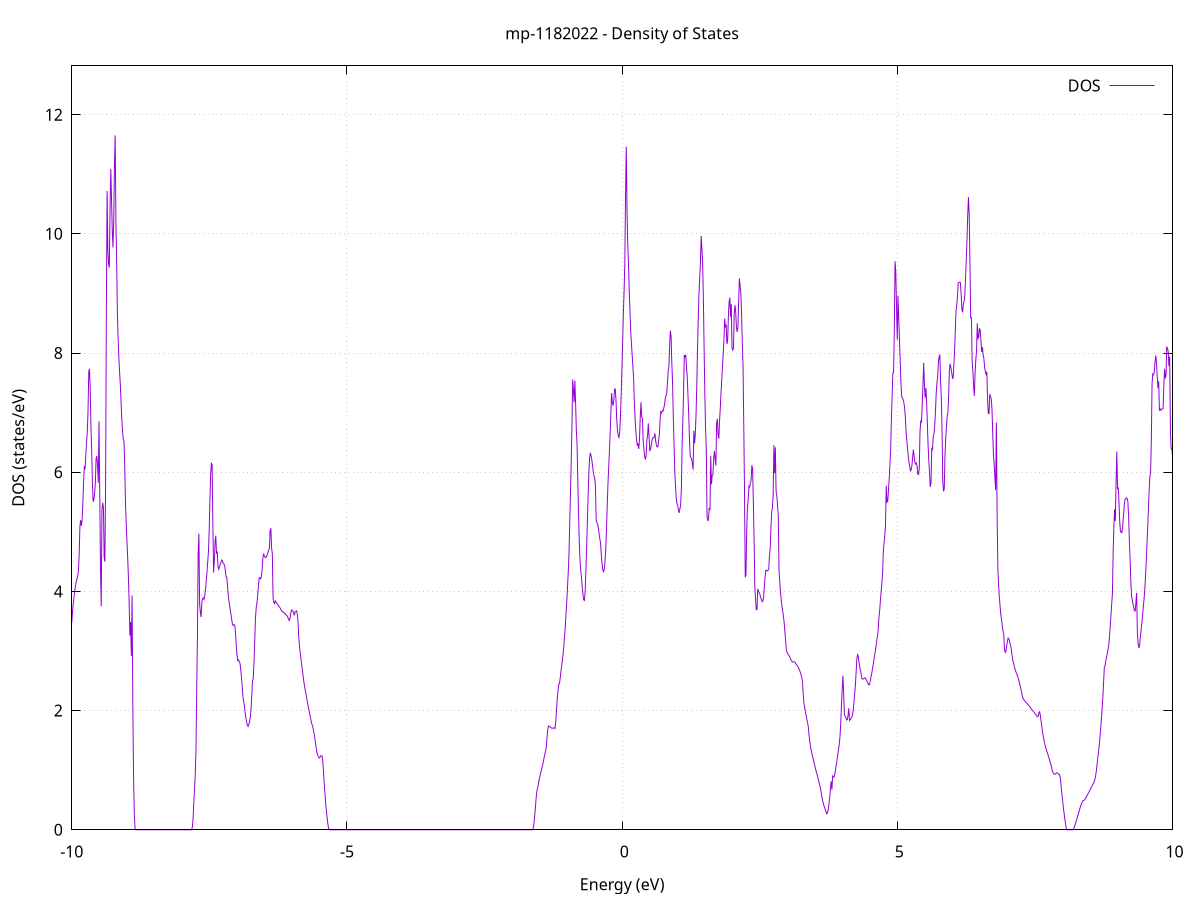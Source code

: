 set title 'mp-1182022 - Density of States'
set xlabel 'Energy (eV)'
set ylabel 'DOS (states/eV)'
set grid
set xrange [-10:10]
set yrange [0:12.818]
set xzeroaxis lt -1
set terminal png size 800,600
set output 'mp-1182022_dos_gnuplot.png'
plot '-' using 1:2 with lines title 'DOS'
-11.693400 0.000000
-11.680100 0.000000
-11.666700 0.000000
-11.653400 0.000000
-11.640000 0.000000
-11.626700 0.000000
-11.613300 0.000000
-11.600000 0.000000
-11.586700 0.000000
-11.573300 0.000000
-11.560000 0.000000
-11.546600 0.000000
-11.533300 0.000000
-11.519900 0.000000
-11.506600 0.000000
-11.493300 0.000000
-11.479900 0.000000
-11.466600 0.000000
-11.453200 0.000000
-11.439900 0.000000
-11.426500 0.000000
-11.413200 0.000000
-11.399900 0.000000
-11.386500 0.000000
-11.373200 0.000000
-11.359800 0.000000
-11.346500 0.000000
-11.333100 0.000000
-11.319800 0.000000
-11.306500 0.000000
-11.293100 0.000000
-11.279800 0.000000
-11.266400 0.000000
-11.253100 0.000000
-11.239700 0.000000
-11.226400 0.000000
-11.213100 0.000000
-11.199700 0.000000
-11.186400 0.000000
-11.173000 0.000000
-11.159700 0.000000
-11.146300 0.000000
-11.133000 0.000000
-11.119700 0.000000
-11.106300 0.000000
-11.093000 0.000000
-11.079600 0.000000
-11.066300 0.000000
-11.052900 0.000000
-11.039600 0.000000
-11.026300 0.000000
-11.012900 0.000000
-10.999600 0.000000
-10.986200 0.000000
-10.972900 0.000000
-10.959500 0.000000
-10.946200 0.000000
-10.932900 0.000000
-10.919500 0.000000
-10.906200 0.000000
-10.892800 0.000000
-10.879500 0.000000
-10.866100 0.000000
-10.852800 0.000000
-10.839400 0.000000
-10.826100 0.000000
-10.812800 0.000000
-10.799400 0.000000
-10.786100 0.000000
-10.772700 0.000000
-10.759400 0.000000
-10.746000 0.000000
-10.732700 0.000000
-10.719400 0.000000
-10.706000 0.000000
-10.692700 0.000000
-10.679300 0.000000
-10.666000 0.000000
-10.652600 0.000000
-10.639300 0.000000
-10.626000 0.000000
-10.612600 0.000000
-10.599300 0.000000
-10.585900 0.000000
-10.572600 0.000000
-10.559200 0.000000
-10.545900 0.000000
-10.532600 0.000000
-10.519200 0.000000
-10.505900 0.000000
-10.492500 0.000000
-10.479200 0.000400
-10.465800 0.064000
-10.452500 0.235000
-10.439200 0.477700
-10.425800 0.756900
-10.412500 0.950100
-10.399100 0.971100
-10.385800 1.003500
-10.372400 1.115300
-10.359100 1.225600
-10.345800 1.324900
-10.332400 1.413300
-10.319100 1.490800
-10.305700 1.574500
-10.292400 1.668700
-10.279000 1.751700
-10.265700 1.827800
-10.252400 1.903800
-10.239000 2.042900
-10.225700 2.212900
-10.212300 2.357400
-10.199000 2.478100
-10.185600 2.374000
-10.172300 2.334200
-10.159000 2.366900
-10.145600 2.399200
-10.132300 2.431300
-10.118900 2.462300
-10.105600 2.489300
-10.092200 2.512600
-10.078900 2.644000
-10.065600 2.831200
-10.052200 3.041000
-10.038900 3.230300
-10.025500 3.162600
-10.012200 3.315600
-9.998800 3.497800
-9.985500 3.675700
-9.972200 3.803100
-9.958800 3.915200
-9.945500 4.016900
-9.932100 4.098300
-9.918800 4.161400
-9.905400 4.213900
-9.892100 4.266300
-9.878800 4.341600
-9.865400 4.635200
-9.852100 5.098800
-9.838700 5.195400
-9.825400 5.102200
-9.812000 5.203100
-9.798700 5.494400
-9.785400 5.842900
-9.772000 6.101100
-9.758700 6.052700
-9.745300 6.285900
-9.732000 6.507800
-9.718600 6.667300
-9.705300 7.022800
-9.692000 7.677900
-9.678600 7.734800
-9.665300 7.394000
-9.651900 6.756300
-9.638600 6.365200
-9.625200 5.815100
-9.611900 5.504400
-9.598500 5.536000
-9.585200 5.643600
-9.571900 5.822200
-9.558500 6.233200
-9.545200 6.271900
-9.531800 6.110900
-9.518500 5.821700
-9.505100 6.852600
-9.491800 5.650500
-9.478500 4.393500
-9.465100 3.749800
-9.451800 5.366500
-9.438400 5.489100
-9.425100 5.401400
-9.411700 4.573600
-9.398400 4.498700
-9.385100 5.907100
-9.371700 8.730800
-9.358400 10.718100
-9.345000 9.731800
-9.331700 9.491200
-9.318300 9.434100
-9.305000 10.384100
-9.291700 11.086600
-9.278300 10.584300
-9.265000 10.073900
-9.251600 9.770600
-9.238300 10.214800
-9.224900 11.154900
-9.211600 11.652400
-9.198300 10.177300
-9.184900 9.559900
-9.171600 8.649100
-9.158200 8.253300
-9.144900 7.912800
-9.131500 7.683500
-9.118200 7.471300
-9.104900 7.184600
-9.091500 6.892400
-9.078200 6.692600
-9.064800 6.550100
-9.051500 6.528200
-9.038100 6.099300
-9.024800 5.505100
-9.011500 5.143500
-8.998100 4.859700
-8.984800 4.576100
-8.971400 4.245400
-8.958100 3.831200
-8.944700 3.261100
-8.931400 3.487700
-8.918100 2.915400
-8.904700 3.930000
-8.891400 2.152000
-8.878000 0.918600
-8.864700 0.274800
-8.851300 0.029800
-8.838000 0.000000
-8.824700 0.000000
-8.811300 0.000000
-8.798000 0.000000
-8.784600 0.000000
-8.771300 0.000000
-8.757900 0.000000
-8.744600 0.000000
-8.731300 0.000000
-8.717900 0.000000
-8.704600 0.000000
-8.691200 0.000000
-8.677900 0.000000
-8.664500 0.000000
-8.651200 0.000000
-8.637900 0.000000
-8.624500 0.000000
-8.611200 0.000000
-8.597800 0.000000
-8.584500 0.000000
-8.571100 0.000000
-8.557800 0.000000
-8.544500 0.000000
-8.531100 0.000000
-8.517800 0.000000
-8.504400 0.000000
-8.491100 0.000000
-8.477700 0.000000
-8.464400 0.000000
-8.451000 0.000000
-8.437700 0.000000
-8.424400 0.000000
-8.411000 0.000000
-8.397700 0.000000
-8.384300 0.000000
-8.371000 0.000000
-8.357600 0.000000
-8.344300 0.000000
-8.331000 0.000000
-8.317600 0.000000
-8.304300 0.000000
-8.290900 0.000000
-8.277600 0.000000
-8.264200 0.000000
-8.250900 0.000000
-8.237600 0.000000
-8.224200 0.000000
-8.210900 0.000000
-8.197500 0.000000
-8.184200 0.000000
-8.170800 0.000000
-8.157500 0.000000
-8.144200 0.000000
-8.130800 0.000000
-8.117500 0.000000
-8.104100 0.000000
-8.090800 0.000000
-8.077400 0.000000
-8.064100 0.000000
-8.050800 0.000000
-8.037400 0.000000
-8.024100 0.000000
-8.010700 0.000000
-7.997400 0.000000
-7.984000 0.000000
-7.970700 0.000000
-7.957400 0.000000
-7.944000 0.000000
-7.930700 0.000000
-7.917300 0.000000
-7.904000 0.000000
-7.890600 0.000000
-7.877300 0.000000
-7.864000 0.000000
-7.850600 0.000000
-7.837300 0.000000
-7.823900 0.000000
-7.810600 0.039100
-7.797200 0.176600
-7.783900 0.421000
-7.770600 0.674000
-7.757200 0.904600
-7.743900 1.336400
-7.730500 2.336900
-7.717200 3.235500
-7.703800 4.632100
-7.690500 4.969400
-7.677200 3.787900
-7.663800 3.644700
-7.650500 3.569100
-7.637100 3.822000
-7.623800 3.877400
-7.610400 3.891500
-7.597100 3.865800
-7.583800 3.931600
-7.570400 4.036300
-7.557100 4.174200
-7.543700 4.324700
-7.530400 4.494600
-7.517000 4.667700
-7.503700 5.009900
-7.490400 5.515700
-7.477000 5.957700
-7.463700 6.147500
-7.450300 6.130600
-7.437000 5.131300
-7.423600 4.315100
-7.410300 4.509000
-7.397000 4.832300
-7.383600 4.934200
-7.370300 4.630600
-7.356900 4.670500
-7.343600 4.412400
-7.330200 4.370400
-7.316900 4.407200
-7.303600 4.455600
-7.290200 4.483900
-7.276900 4.526900
-7.263500 4.514100
-7.250200 4.468100
-7.236800 4.463400
-7.223500 4.434500
-7.210100 4.354200
-7.196800 4.244300
-7.183500 4.239700
-7.170100 4.087000
-7.156800 3.936300
-7.143400 3.830700
-7.130100 3.738400
-7.116700 3.659800
-7.103400 3.591500
-7.090100 3.496700
-7.076700 3.438400
-7.063400 3.428300
-7.050000 3.442900
-7.036700 3.423500
-7.023300 3.275100
-7.010000 3.076000
-6.996700 2.923800
-6.983300 2.838100
-6.970000 2.852800
-6.956600 2.818800
-6.943300 2.790900
-6.929900 2.685000
-6.916600 2.553900
-6.903300 2.402500
-6.889900 2.230800
-6.876600 2.147400
-6.863200 2.076300
-6.849900 1.965400
-6.836500 1.879700
-6.823200 1.810800
-6.809900 1.752600
-6.796500 1.734900
-6.783200 1.768400
-6.769800 1.817700
-6.756500 1.889300
-6.743100 2.024800
-6.729800 2.249900
-6.716500 2.495900
-6.703100 2.542700
-6.689800 2.797800
-6.676400 3.154100
-6.663100 3.543500
-6.649700 3.722600
-6.636400 3.800400
-6.623100 3.929400
-6.609700 4.074400
-6.596400 4.224000
-6.583000 4.232900
-6.569700 4.211200
-6.556300 4.244700
-6.543000 4.346100
-6.529700 4.544200
-6.516300 4.633000
-6.503000 4.600200
-6.489600 4.576800
-6.476300 4.564900
-6.462900 4.578700
-6.449600 4.613900
-6.436300 4.651600
-6.422900 4.697400
-6.409600 4.716600
-6.396200 5.019600
-6.382900 5.059900
-6.369500 4.724400
-6.356200 4.630200
-6.342900 3.887000
-6.329500 3.829000
-6.316200 3.785100
-6.302800 3.839200
-6.289500 3.822500
-6.276100 3.803000
-6.262800 3.784500
-6.249500 3.766000
-6.236100 3.749000
-6.222800 3.733000
-6.209400 3.713000
-6.196100 3.689100
-6.182700 3.666200
-6.169400 3.656200
-6.156100 3.648500
-6.142700 3.643000
-6.129400 3.631000
-6.116000 3.614600
-6.102700 3.604400
-6.089300 3.592200
-6.076000 3.567400
-6.062600 3.533100
-6.049300 3.511300
-6.036000 3.549200
-6.022600 3.622600
-6.009300 3.686900
-5.995900 3.684000
-5.982600 3.667800
-5.969200 3.637400
-5.955900 3.596000
-5.942600 3.657500
-5.929200 3.661100
-5.915900 3.671100
-5.902500 3.623100
-5.889200 3.488000
-5.875800 3.230000
-5.862500 3.080800
-5.849200 2.970900
-5.835800 2.866000
-5.822500 2.765400
-5.809100 2.669200
-5.795800 2.574700
-5.782400 2.477500
-5.769100 2.400000
-5.755800 2.331500
-5.742400 2.265300
-5.729100 2.199300
-5.715700 2.131500
-5.702400 2.065600
-5.689000 2.002100
-5.675700 1.939600
-5.662400 1.878200
-5.649000 1.816800
-5.635700 1.768100
-5.622300 1.730800
-5.609000 1.669700
-5.595600 1.608700
-5.582300 1.526200
-5.569000 1.437700
-5.555600 1.354800
-5.542300 1.285100
-5.528900 1.250500
-5.515600 1.224100
-5.502200 1.204800
-5.488900 1.218600
-5.475600 1.242800
-5.462200 1.241700
-5.448900 1.232600
-5.435500 1.098100
-5.422200 0.908600
-5.408800 0.720100
-5.395500 0.546700
-5.382200 0.403100
-5.368800 0.274200
-5.355500 0.160100
-5.342100 0.064200
-5.328800 0.002800
-5.315400 0.000000
-5.302100 0.000000
-5.288800 0.000000
-5.275400 0.000000
-5.262100 0.000000
-5.248700 0.000000
-5.235400 0.000000
-5.222000 0.000000
-5.208700 0.000000
-5.195400 0.000000
-5.182000 0.000000
-5.168700 0.000000
-5.155300 0.000000
-5.142000 0.000000
-5.128600 0.000000
-5.115300 0.000000
-5.102000 0.000000
-5.088600 0.000000
-5.075300 0.000000
-5.061900 0.000000
-5.048600 0.000000
-5.035200 0.000000
-5.021900 0.000000
-5.008600 0.000000
-4.995200 0.000000
-4.981900 0.000000
-4.968500 0.000000
-4.955200 0.000000
-4.941800 0.000000
-4.928500 0.000000
-4.915200 0.000000
-4.901800 0.000000
-4.888500 0.000000
-4.875100 0.000000
-4.861800 0.000000
-4.848400 0.000000
-4.835100 0.000000
-4.821700 0.000000
-4.808400 0.000000
-4.795100 0.000000
-4.781700 0.000000
-4.768400 0.000000
-4.755000 0.000000
-4.741700 0.000000
-4.728300 0.000000
-4.715000 0.000000
-4.701700 0.000000
-4.688300 0.000000
-4.675000 0.000000
-4.661600 0.000000
-4.648300 0.000000
-4.634900 0.000000
-4.621600 0.000000
-4.608300 0.000000
-4.594900 0.000000
-4.581600 0.000000
-4.568200 0.000000
-4.554900 0.000000
-4.541500 0.000000
-4.528200 0.000000
-4.514900 0.000000
-4.501500 0.000000
-4.488200 0.000000
-4.474800 0.000000
-4.461500 0.000000
-4.448100 0.000000
-4.434800 0.000000
-4.421500 0.000000
-4.408100 0.000000
-4.394800 0.000000
-4.381400 0.000000
-4.368100 0.000000
-4.354700 0.000000
-4.341400 0.000000
-4.328100 0.000000
-4.314700 0.000000
-4.301400 0.000000
-4.288000 0.000000
-4.274700 0.000000
-4.261300 0.000000
-4.248000 0.000000
-4.234700 0.000000
-4.221300 0.000000
-4.208000 0.000000
-4.194600 0.000000
-4.181300 0.000000
-4.167900 0.000000
-4.154600 0.000000
-4.141300 0.000000
-4.127900 0.000000
-4.114600 0.000000
-4.101200 0.000000
-4.087900 0.000000
-4.074500 0.000000
-4.061200 0.000000
-4.047900 0.000000
-4.034500 0.000000
-4.021200 0.000000
-4.007800 0.000000
-3.994500 0.000000
-3.981100 0.000000
-3.967800 0.000000
-3.954500 0.000000
-3.941100 0.000000
-3.927800 0.000000
-3.914400 0.000000
-3.901100 0.000000
-3.887700 0.000000
-3.874400 0.000000
-3.861100 0.000000
-3.847700 0.000000
-3.834400 0.000000
-3.821000 0.000000
-3.807700 0.000000
-3.794300 0.000000
-3.781000 0.000000
-3.767700 0.000000
-3.754300 0.000000
-3.741000 0.000000
-3.727600 0.000000
-3.714300 0.000000
-3.700900 0.000000
-3.687600 0.000000
-3.674200 0.000000
-3.660900 0.000000
-3.647600 0.000000
-3.634200 0.000000
-3.620900 0.000000
-3.607500 0.000000
-3.594200 0.000000
-3.580800 0.000000
-3.567500 0.000000
-3.554200 0.000000
-3.540800 0.000000
-3.527500 0.000000
-3.514100 0.000000
-3.500800 0.000000
-3.487400 0.000000
-3.474100 0.000000
-3.460800 0.000000
-3.447400 0.000000
-3.434100 0.000000
-3.420700 0.000000
-3.407400 0.000000
-3.394000 0.000000
-3.380700 0.000000
-3.367400 0.000000
-3.354000 0.000000
-3.340700 0.000000
-3.327300 0.000000
-3.314000 0.000000
-3.300600 0.000000
-3.287300 0.000000
-3.274000 0.000000
-3.260600 0.000000
-3.247300 0.000000
-3.233900 0.000000
-3.220600 0.000000
-3.207200 0.000000
-3.193900 0.000000
-3.180600 0.000000
-3.167200 0.000000
-3.153900 0.000000
-3.140500 0.000000
-3.127200 0.000000
-3.113800 0.000000
-3.100500 0.000000
-3.087200 0.000000
-3.073800 0.000000
-3.060500 0.000000
-3.047100 0.000000
-3.033800 0.000000
-3.020400 0.000000
-3.007100 0.000000
-2.993800 0.000000
-2.980400 0.000000
-2.967100 0.000000
-2.953700 0.000000
-2.940400 0.000000
-2.927000 0.000000
-2.913700 0.000000
-2.900400 0.000000
-2.887000 0.000000
-2.873700 0.000000
-2.860300 0.000000
-2.847000 0.000000
-2.833600 0.000000
-2.820300 0.000000
-2.807000 0.000000
-2.793600 0.000000
-2.780300 0.000000
-2.766900 0.000000
-2.753600 0.000000
-2.740200 0.000000
-2.726900 0.000000
-2.713600 0.000000
-2.700200 0.000000
-2.686900 0.000000
-2.673500 0.000000
-2.660200 0.000000
-2.646800 0.000000
-2.633500 0.000000
-2.620200 0.000000
-2.606800 0.000000
-2.593500 0.000000
-2.580100 0.000000
-2.566800 0.000000
-2.553400 0.000000
-2.540100 0.000000
-2.526800 0.000000
-2.513400 0.000000
-2.500100 0.000000
-2.486700 0.000000
-2.473400 0.000000
-2.460000 0.000000
-2.446700 0.000000
-2.433300 0.000000
-2.420000 0.000000
-2.406700 0.000000
-2.393300 0.000000
-2.380000 0.000000
-2.366600 0.000000
-2.353300 0.000000
-2.339900 0.000000
-2.326600 0.000000
-2.313300 0.000000
-2.299900 0.000000
-2.286600 0.000000
-2.273200 0.000000
-2.259900 0.000000
-2.246500 0.000000
-2.233200 0.000000
-2.219900 0.000000
-2.206500 0.000000
-2.193200 0.000000
-2.179800 0.000000
-2.166500 0.000000
-2.153100 0.000000
-2.139800 0.000000
-2.126500 0.000000
-2.113100 0.000000
-2.099800 0.000000
-2.086400 0.000000
-2.073100 0.000000
-2.059700 0.000000
-2.046400 0.000000
-2.033100 0.000000
-2.019700 0.000000
-2.006400 0.000000
-1.993000 0.000000
-1.979700 0.000000
-1.966300 0.000000
-1.953000 0.000000
-1.939700 0.000000
-1.926300 0.000000
-1.913000 0.000000
-1.899600 0.000000
-1.886300 0.000000
-1.872900 0.000000
-1.859600 0.000000
-1.846300 0.000000
-1.832900 0.000000
-1.819600 0.000000
-1.806200 0.000000
-1.792900 0.000000
-1.779500 0.000000
-1.766200 0.000000
-1.752900 0.000000
-1.739500 0.000000
-1.726200 0.000000
-1.712800 0.000000
-1.699500 0.000000
-1.686100 0.000000
-1.672800 0.000000
-1.659500 0.000000
-1.646100 0.000000
-1.632800 0.000000
-1.619400 0.012600
-1.606100 0.076600
-1.592700 0.191500
-1.579400 0.333000
-1.566100 0.496200
-1.552700 0.628900
-1.539400 0.690600
-1.526000 0.744600
-1.512700 0.815600
-1.499300 0.880200
-1.486000 0.933100
-1.472700 0.980600
-1.459300 1.027800
-1.446000 1.081400
-1.432600 1.140600
-1.419300 1.202700
-1.405900 1.262000
-1.392600 1.318700
-1.379300 1.375800
-1.365900 1.536500
-1.352600 1.672300
-1.339200 1.742100
-1.325900 1.736900
-1.312500 1.729300
-1.299200 1.716900
-1.285800 1.710200
-1.272500 1.701900
-1.259200 1.705700
-1.245800 1.708900
-1.232500 1.711200
-1.219100 1.698900
-1.205800 1.812700
-1.192400 2.018700
-1.179100 2.208200
-1.165800 2.319700
-1.152400 2.435800
-1.139100 2.450000
-1.125700 2.546600
-1.112400 2.648000
-1.099000 2.754400
-1.085700 2.848600
-1.072400 2.956900
-1.059000 3.095700
-1.045700 3.254700
-1.032300 3.432800
-1.019000 3.628900
-1.005600 3.840100
-0.992300 4.069900
-0.979000 4.334600
-0.965600 4.633100
-0.952300 5.157000
-0.938900 5.633300
-0.925600 6.156900
-0.912200 6.763400
-0.898900 7.553800
-0.885600 7.384600
-0.872200 7.170300
-0.858900 7.537300
-0.845500 7.146900
-0.832200 6.703900
-0.818800 6.466600
-0.805500 5.845100
-0.792200 5.294300
-0.778800 4.832800
-0.765500 4.514700
-0.752100 4.352200
-0.738800 4.224100
-0.725400 4.076700
-0.712100 3.952400
-0.698800 3.858500
-0.685400 3.848300
-0.672100 3.999300
-0.658700 4.353900
-0.645400 4.737700
-0.632000 5.158500
-0.618700 5.601000
-0.605400 5.985100
-0.592000 6.230300
-0.578700 6.323600
-0.565300 6.281300
-0.552000 6.210000
-0.538600 6.114700
-0.525300 6.005100
-0.512000 5.942600
-0.498600 5.903100
-0.485300 5.759900
-0.471900 5.192000
-0.458600 5.157200
-0.445200 5.124100
-0.431900 5.068100
-0.418600 4.967000
-0.405200 4.886100
-0.391900 4.801500
-0.378500 4.612400
-0.365200 4.461100
-0.351800 4.356300
-0.338500 4.331500
-0.325200 4.368900
-0.311800 4.491200
-0.298500 4.692500
-0.285100 5.018200
-0.271800 5.424800
-0.258400 5.784200
-0.245100 6.065000
-0.231800 6.332600
-0.218400 6.641900
-0.205100 7.002700
-0.191700 7.327900
-0.178400 7.168000
-0.165000 7.115400
-0.151700 7.204600
-0.138400 7.394900
-0.125000 7.396000
-0.111700 7.207400
-0.098300 6.877000
-0.085000 6.706300
-0.071600 6.612700
-0.058300 6.582500
-0.044900 6.658200
-0.031600 6.923300
-0.018300 7.271700
-0.004900 7.708400
0.008400 8.147700
0.021800 8.652900
0.035100 9.038500
0.048500 9.491400
0.061800 10.628200
0.075100 11.462000
0.088500 10.401900
0.101800 9.821200
0.115200 9.497800
0.128500 9.049100
0.141900 8.724900
0.155200 8.360800
0.168500 8.164100
0.181900 7.969500
0.195200 7.770600
0.208600 7.574500
0.221900 7.172400
0.235300 6.894800
0.248600 6.688900
0.261900 6.550800
0.275300 6.445600
0.288600 6.480200
0.302000 6.390000
0.315300 6.562600
0.328700 6.915300
0.342000 7.173400
0.355300 6.928000
0.368700 6.904600
0.382000 6.520700
0.395400 6.388200
0.408700 6.275400
0.422100 6.213500
0.435400 6.270300
0.448700 6.531500
0.462100 6.613000
0.475400 6.820000
0.488800 6.593100
0.502100 6.363100
0.515500 6.381600
0.528800 6.457800
0.542100 6.532200
0.555500 6.577300
0.568800 6.575600
0.582200 6.586900
0.595500 6.652700
0.608900 6.527900
0.622200 6.455200
0.635500 6.423300
0.648900 6.423100
0.662200 6.525000
0.675600 6.629200
0.688900 6.880400
0.702300 7.013500
0.715600 6.993400
0.728900 7.030600
0.742300 7.022200
0.755600 7.071600
0.769000 7.127800
0.782300 7.227900
0.795700 7.281700
0.809000 7.317200
0.822300 7.479500
0.835700 7.694700
0.849000 7.761500
0.862400 8.109500
0.875700 8.373400
0.889100 8.275800
0.902400 7.836900
0.915700 7.520100
0.929100 6.956000
0.942400 6.473600
0.955800 6.028400
0.969100 5.769000
0.982500 5.566900
0.995800 5.476800
1.009100 5.449000
1.022500 5.369600
1.035800 5.317100
1.049200 5.387100
1.062500 5.437600
1.075900 5.721200
1.089200 6.423200
1.102500 6.838300
1.115900 7.315300
1.129200 7.965200
1.142600 7.938200
1.155900 7.969800
1.169300 7.760700
1.182600 7.605400
1.196000 7.290200
1.209300 6.985100
1.222600 6.571400
1.236000 6.290600
1.249300 6.242000
1.262700 6.224600
1.276000 6.141200
1.289400 6.043000
1.302700 6.696000
1.316000 6.483800
1.329400 6.636100
1.342700 6.971000
1.356100 7.440500
1.369400 8.068600
1.382800 8.571900
1.396100 8.999500
1.409400 9.265100
1.422800 9.509200
1.436100 9.964700
1.449500 9.737600
1.462800 9.502800
1.476200 8.907900
1.489500 8.054800
1.502800 7.294400
1.516200 6.720600
1.529500 6.354300
1.542900 5.258500
1.556200 5.180000
1.569600 5.224500
1.582900 5.399800
1.596200 5.366700
1.609600 6.276000
1.622900 5.797100
1.636300 5.944600
1.649600 5.966300
1.663000 6.227700
1.676300 6.355600
1.689600 6.218000
1.703000 6.111800
1.716300 6.826100
1.729700 6.894900
1.743000 6.643200
1.756400 6.562600
1.769700 6.855700
1.783000 7.075600
1.796400 7.323600
1.809700 7.539400
1.823100 7.765400
1.836400 7.991900
1.849800 8.215400
1.863100 8.580400
1.876400 8.426100
1.889800 8.476800
1.903100 8.150400
1.916500 8.203700
1.929800 8.603900
1.943200 8.858900
1.956500 8.930400
1.969800 8.607900
1.983200 8.820300
1.996500 8.079100
2.009900 8.047700
2.023200 8.088700
2.036600 8.666000
2.049900 8.803400
2.063200 8.687600
2.076600 8.427900
2.089900 8.353100
2.103300 8.432800
2.116600 8.852900
2.130000 9.248900
2.143300 9.134000
2.156600 9.007600
2.170000 8.659300
2.183300 8.154900
2.196700 7.781000
2.210000 6.789600
2.223400 5.682900
2.236700 4.236300
2.250000 4.284300
2.263400 5.022100
2.276700 5.416800
2.290100 5.530300
2.303400 5.767300
2.316800 5.752400
2.330100 5.807100
2.343500 5.871200
2.356800 6.117400
2.370100 6.058100
2.383500 5.519000
2.396800 4.908500
2.410200 4.103600
2.423500 3.877000
2.436900 3.693200
2.450200 3.693900
2.463500 4.039000
2.476900 4.006800
2.490200 3.975600
2.503600 3.946400
2.516900 3.904800
2.530300 3.862800
2.543600 3.826700
2.556900 3.836200
2.570300 3.910200
2.583600 4.089500
2.597000 4.231700
2.610300 4.354400
2.623700 4.351500
2.637000 4.344400
2.650300 4.355100
2.663700 4.373400
2.677000 4.602300
2.690400 4.725600
2.703700 5.069300
2.717100 5.328200
2.730400 5.410300
2.743700 5.609500
2.757100 6.454500
2.770400 5.983800
2.783800 6.416700
2.797100 5.676700
2.810500 5.601200
2.823800 5.446500
2.837100 5.268300
2.850500 4.350800
2.863800 4.153700
2.877200 3.988200
2.890500 3.855200
2.903900 3.755400
2.917200 3.666200
2.930500 3.583700
2.943900 3.477600
2.957200 3.324300
2.970600 3.182900
2.983900 3.022700
2.997300 2.974100
3.010600 2.951000
3.023900 2.932900
3.037300 2.913100
3.050600 2.885700
3.064000 2.860500
3.077300 2.840300
3.090700 2.824600
3.104000 2.816200
3.117300 2.815600
3.130700 2.818300
3.144000 2.806900
3.157400 2.782700
3.170700 2.765800
3.184100 2.749900
3.197400 2.731400
3.210700 2.706700
3.224100 2.675200
3.237400 2.639800
3.250800 2.602700
3.264100 2.557800
3.277500 2.485500
3.290800 2.269000
3.304100 2.118300
3.317500 2.049400
3.330800 1.979100
3.344200 1.908200
3.357500 1.844300
3.370900 1.791300
3.384200 1.714600
3.397500 1.574400
3.410900 1.475400
3.424200 1.390800
3.437600 1.323000
3.450900 1.265600
3.464300 1.213000
3.477600 1.161500
3.490900 1.110100
3.504300 1.058900
3.517600 1.007900
3.531000 0.963700
3.544300 0.919900
3.557700 0.871900
3.571000 0.822300
3.584400 0.773100
3.597700 0.718000
3.611000 0.659100
3.624400 0.585400
3.637700 0.507300
3.651100 0.456300
3.664400 0.413400
3.677800 0.374300
3.691100 0.338900
3.704400 0.307100
3.717800 0.271000
3.731100 0.280000
3.744500 0.339400
3.757800 0.425700
3.771200 0.539400
3.784500 0.678500
3.797800 0.813400
3.811200 0.672600
3.824500 0.902400
3.837900 0.888300
3.851200 0.881500
3.864600 0.941300
3.877900 1.012300
3.891200 1.089900
3.904600 1.174000
3.917900 1.264700
3.931300 1.344800
3.944600 1.429800
3.958000 1.562300
3.971300 1.777600
3.984600 2.070100
3.998000 2.355000
4.011300 2.585300
4.024700 2.314800
4.038000 1.930200
4.051400 1.911400
4.064700 1.881200
4.078000 1.841700
4.091400 1.850300
4.104700 1.919200
4.118100 2.041000
4.131400 1.834900
4.144800 1.851900
4.158100 1.867000
4.171400 1.883700
4.184800 1.917600
4.198100 2.007700
4.211500 2.134000
4.224800 2.270400
4.238200 2.432700
4.251500 2.642900
4.264800 2.871900
4.278200 2.937800
4.291500 2.909400
4.304900 2.802000
4.318200 2.724900
4.331600 2.668600
4.344900 2.599900
4.358200 2.532200
4.371600 2.526900
4.384900 2.533700
4.398300 2.542200
4.411600 2.550900
4.425000 2.533300
4.438300 2.515800
4.451600 2.491200
4.465000 2.460200
4.478300 2.430800
4.491700 2.432900
4.505000 2.483300
4.518400 2.541900
4.531700 2.608400
4.545000 2.679800
4.558400 2.752300
4.571700 2.830400
4.585100 2.913400
4.598400 2.988200
4.611800 3.071300
4.625100 3.161500
4.638400 3.245900
4.651800 3.336900
4.665100 3.559500
4.678500 3.671600
4.691800 3.837300
4.705200 3.983800
4.718500 4.135700
4.731900 4.287000
4.745200 4.656700
4.758500 4.815100
4.771900 4.935700
4.785200 5.106900
4.798600 5.776000
4.811900 5.498600
4.825300 5.508400
4.838600 5.683500
4.851900 5.878400
4.865300 6.118500
4.878600 6.380400
4.892000 6.862000
4.905300 7.279000
4.918700 7.666600
4.932000 7.674800
4.945300 8.333000
4.958700 9.537600
4.972000 9.372000
4.985400 8.772000
4.998700 8.223900
5.012100 8.961800
5.025400 8.602100
5.038700 8.219700
5.052100 7.888800
5.065400 7.508400
5.078800 7.267500
5.092100 7.247200
5.105500 7.221300
5.118800 7.170400
5.132100 7.080300
5.145500 6.926300
5.158800 6.671400
5.172200 6.537900
5.185500 6.400300
5.198900 6.262000
5.212200 6.163100
5.225500 6.091300
5.238900 6.022500
5.252200 6.045400
5.265600 6.113700
5.278900 6.262600
5.292300 6.379600
5.305600 6.270100
5.318900 6.168800
5.332300 6.136600
5.345600 6.153400
5.359000 6.105700
5.372300 5.968500
5.385700 5.961300
5.399000 6.063800
5.412300 6.686700
5.425700 6.855700
5.439000 6.841200
5.452400 7.129400
5.465700 7.458000
5.479100 7.833900
5.492400 7.462100
5.505700 7.251500
5.519100 7.414000
5.532400 7.171300
5.545800 6.816000
5.559100 6.449500
5.572500 6.181800
5.585800 5.982700
5.599100 5.752400
5.612500 5.823900
5.625800 6.410400
5.639200 6.366800
5.652500 6.609500
5.665900 6.637100
5.679200 6.773600
5.692500 6.996200
5.705900 7.316200
5.719200 7.495100
5.732600 7.597700
5.745900 7.835500
5.759300 7.933000
5.772600 7.973600
5.785900 7.523900
5.799300 7.255500
5.812600 6.686300
5.826000 5.841900
5.839300 5.679500
5.852700 5.716300
5.866000 6.283500
5.879300 6.558900
5.892700 6.756000
5.906000 6.939700
5.919400 7.006000
5.932700 7.278500
5.946100 7.712700
5.959400 7.819300
5.972800 7.758100
5.986100 7.683500
5.999400 7.597900
6.012800 7.563000
6.026100 7.771700
6.039500 8.019000
6.052800 8.356500
6.066200 8.705500
6.079500 8.797400
6.092800 8.948300
6.106200 9.179700
6.119500 9.186000
6.132900 9.188900
6.146200 9.180400
6.159600 8.990300
6.172900 8.732300
6.186200 8.682800
6.199600 8.817300
6.212900 8.872100
6.226300 8.963300
6.239600 9.266000
6.253000 9.578700
6.266300 9.913300
6.279600 10.326600
6.293000 10.616700
6.306300 10.325300
6.319700 9.515100
6.333000 8.590400
6.346400 8.593300
6.359700 7.858000
6.373000 7.704400
6.386400 7.439100
6.399700 7.278700
6.413100 7.672100
6.426400 7.891500
6.439800 8.038400
6.453100 8.499000
6.466400 8.245200
6.479800 8.268900
6.493100 8.415200
6.506500 8.383900
6.519800 8.203800
6.533200 8.017900
6.546500 8.097800
6.559800 7.963600
6.573200 7.908400
6.586500 7.757800
6.599900 7.680700
6.613200 7.642700
6.626600 7.687500
6.639900 7.222400
6.653200 6.985200
6.666600 6.984300
6.679900 7.312500
6.693300 7.266100
6.706600 7.234100
6.720000 7.058200
6.733300 6.653200
6.746600 6.287000
6.760000 6.131100
6.773300 5.895900
6.786700 5.703100
6.800000 6.834500
6.813400 5.254200
6.826700 4.401400
6.840000 4.110700
6.853400 3.898700
6.866700 3.757600
6.880100 3.617900
6.893400 3.523600
6.906800 3.428700
6.920100 3.331500
6.933400 3.284700
6.946800 3.032700
6.960100 2.975900
6.973500 2.992300
6.986800 3.081100
7.000200 3.160600
7.013500 3.216700
7.026800 3.201900
7.040200 3.158700
7.053500 3.106800
7.066900 3.052400
7.080200 2.957700
7.093600 2.870800
7.106900 2.813100
7.120300 2.761200
7.133600 2.714800
7.146900 2.673900
7.160300 2.637600
7.173600 2.605200
7.187000 2.573600
7.200300 2.538300
7.213700 2.487400
7.227000 2.434700
7.240300 2.382600
7.253700 2.323900
7.267000 2.263200
7.280400 2.215300
7.293700 2.186400
7.307100 2.172500
7.320400 2.158600
7.333700 2.144500
7.347100 2.130700
7.360400 2.117400
7.373800 2.103400
7.387100 2.088100
7.400500 2.071900
7.413800 2.061000
7.427100 2.038200
7.440500 2.017600
7.453800 2.008200
7.467200 1.992100
7.480500 1.975700
7.493900 1.959300
7.507200 1.943100
7.520500 1.929700
7.533900 1.916300
7.547200 1.895200
7.560600 1.904400
7.573900 1.970300
7.587300 1.979400
7.600600 1.902700
7.613900 1.814400
7.627300 1.718400
7.640600 1.627000
7.654000 1.550900
7.667300 1.488600
7.680700 1.433700
7.694000 1.384900
7.707300 1.344900
7.720700 1.306400
7.734000 1.268100
7.747400 1.227900
7.760700 1.187500
7.774100 1.148200
7.787400 1.109800
7.800700 1.054300
7.814100 0.996600
7.827400 0.963800
7.840800 0.947400
7.854100 0.931800
7.867500 0.935100
7.880800 0.941500
7.894100 0.954400
7.907500 0.954500
7.920800 0.944900
7.934200 0.931300
7.947500 0.928400
7.960900 0.876400
7.974200 0.755000
7.987500 0.633700
8.000900 0.512600
8.014200 0.395400
8.027600 0.295200
8.040900 0.201100
8.054300 0.113100
8.067600 0.037800
8.080900 0.000000
8.094300 0.000000
8.107600 0.000000
8.121000 0.000000
8.134300 0.000000
8.147700 0.000000
8.161000 0.000000
8.174300 0.000000
8.187700 0.001100
8.201000 0.013700
8.214400 0.040000
8.227700 0.077400
8.241100 0.116600
8.254400 0.156700
8.267700 0.197700
8.281100 0.239700
8.294400 0.282600
8.307800 0.326900
8.321100 0.368700
8.334500 0.405900
8.347800 0.438500
8.361200 0.466700
8.374500 0.489700
8.387800 0.493000
8.401200 0.499600
8.414500 0.515400
8.427900 0.538600
8.441200 0.562400
8.454600 0.585800
8.467900 0.609400
8.481200 0.633100
8.494600 0.657000
8.507900 0.681000
8.521300 0.705200
8.534600 0.729600
8.548000 0.754200
8.561300 0.778900
8.574600 0.803600
8.588000 0.837300
8.601300 0.894600
8.614700 0.978000
8.628000 1.089100
8.641400 1.203600
8.654700 1.295100
8.668000 1.416100
8.681400 1.544700
8.694700 1.696200
8.708100 1.861600
8.721400 2.024900
8.734800 2.232600
8.748100 2.482500
8.761400 2.726400
8.774800 2.758200
8.788100 2.837500
8.801500 2.897100
8.814800 2.958200
8.828200 3.020700
8.841500 3.089100
8.854800 3.232200
8.868200 3.415400
8.881500 3.592000
8.894900 3.787500
8.908200 3.959000
8.921600 4.651400
8.934900 5.093200
8.948200 5.378900
8.961600 5.178800
8.974900 5.832900
8.988300 6.346300
9.001600 5.713500
9.015000 5.745200
9.028300 5.480500
9.041600 5.166400
9.055000 4.997900
9.068300 5.002000
9.081700 4.988200
9.095000 5.096600
9.108400 5.262400
9.121700 5.417500
9.135000 5.539300
9.148400 5.545300
9.161700 5.569800
9.175100 5.559400
9.188400 5.513000
9.201800 5.275700
9.215100 4.877600
9.228400 4.569400
9.241800 4.196400
9.255100 3.934300
9.268500 3.857700
9.281800 3.790900
9.295200 3.734200
9.308500 3.676100
9.321800 3.670500
9.335200 3.812800
9.348500 3.974800
9.361900 3.303000
9.375200 3.124800
9.388600 3.049200
9.401900 3.092700
9.415200 3.229500
9.428600 3.348200
9.441900 3.456900
9.455300 3.586000
9.468600 3.733700
9.482000 3.860100
9.495300 4.010000
9.508700 4.233700
9.522000 4.489800
9.535300 4.775800
9.548700 5.050700
9.562000 5.381400
9.575400 5.673500
9.588700 5.932300
9.602100 5.981800
9.615400 6.524700
9.628700 7.489900
9.642100 7.649100
9.655400 7.633900
9.668800 7.678200
9.682100 7.845800
9.695500 7.959400
9.708800 7.843900
9.722100 7.610500
9.735500 7.410300
9.748800 7.524700
9.762200 7.043900
9.775500 7.064400
9.788900 7.039200
9.802200 7.046800
9.815500 7.064300
9.828900 7.066600
9.842200 7.456500
9.855600 7.735600
9.868900 7.572800
9.882300 7.631900
9.895600 8.107900
9.908900 8.077600
9.922300 8.025800
9.935600 7.781500
9.949000 7.940400
9.962300 6.707300
9.975700 6.390900
9.989000 6.388900
10.002300 6.239300
10.015700 6.171400
10.029000 6.015900
10.042400 5.843500
10.055700 5.764500
10.069100 5.764300
10.082400 5.925900
10.095700 6.300600
10.109100 7.327500
10.122400 7.743400
10.135800 7.756400
10.149100 7.438200
10.162500 7.122200
10.175800 7.019900
10.189100 7.138700
10.202500 7.017800
10.215800 7.065600
10.229200 6.766800
10.242500 6.443200
10.255900 6.308300
10.269200 6.275200
10.282500 6.565000
10.295900 7.231500
10.309200 6.580000
10.322600 5.824800
10.335900 5.976600
10.349300 6.127500
10.362600 6.225700
10.375900 6.319400
10.389300 6.476500
10.402600 6.652500
10.416000 6.915600
10.429300 7.110000
10.442700 7.292300
10.456000 7.413700
10.469300 7.357900
10.482700 7.389700
10.496000 7.435900
10.509400 7.590500
10.522700 6.996600
10.536100 6.964000
10.549400 7.000900
10.562700 7.021700
10.576100 7.167300
10.589400 7.202300
10.602800 7.136100
10.616100 6.956000
10.629500 6.688700
10.642800 6.578500
10.656100 6.497400
10.669500 6.647300
10.682800 6.488100
10.696200 6.466700
10.709500 6.488700
10.722900 6.533300
10.736200 6.664700
10.749600 6.774000
10.762900 6.879700
10.776200 7.190000
10.789600 7.212200
10.802900 7.395700
10.816300 7.233500
10.829600 7.125900
10.843000 7.179700
10.856300 7.978700
10.869600 8.584800
10.883000 8.733900
10.896300 8.894700
10.909700 8.929400
10.923000 8.941600
10.936400 8.746800
10.949700 8.248100
10.963000 7.938100
10.976400 7.531000
10.989700 7.189800
11.003100 7.073400
11.016400 6.911300
11.029800 6.709200
11.043100 6.654000
11.056400 6.380300
11.069800 6.339300
11.083100 6.236600
11.096500 6.295800
11.109800 6.700500
11.123200 6.779200
11.136500 6.880000
11.149800 6.896300
11.163200 6.759700
11.176500 6.390000
11.189900 5.928500
11.203200 5.717500
11.216600 5.422700
11.229900 5.233600
11.243200 5.158000
11.256600 5.166000
11.269900 5.332800
11.283300 5.250600
11.296600 5.383600
11.310000 5.470200
11.323300 5.506400
11.336600 5.552100
11.350000 5.602300
11.363300 5.690500
11.376700 5.789200
11.390000 6.255400
11.403400 6.346700
11.416700 6.525200
11.430000 6.998900
11.443400 7.559200
11.456700 7.382000
11.470100 7.383100
11.483400 7.307200
11.496800 7.279200
11.510100 7.515700
11.523400 7.609600
11.536800 7.426800
11.550100 7.686600
11.563500 7.926400
11.576800 8.048600
11.590200 8.020700
11.603500 8.096000
11.616800 8.292100
11.630200 8.745800
11.643500 8.975000
11.656900 8.666400
11.670200 8.401000
11.683600 8.204700
11.696900 7.916300
11.710200 7.808600
11.723600 8.132500
11.736900 7.707300
11.750300 7.294600
11.763600 7.345900
11.777000 8.184500
11.790300 8.220000
11.803600 8.033300
11.817000 7.985000
11.830300 7.802300
11.843700 7.582800
11.857000 7.509800
11.870400 7.437200
11.883700 7.410600
11.897100 7.706400
11.910400 8.223200
11.923700 8.773900
11.937100 9.415700
11.950400 9.429200
11.963800 8.678600
11.977100 7.891100
11.990500 7.047600
12.003800 6.554700
12.017100 6.430400
12.030500 6.313400
12.043800 6.113700
12.057200 6.142700
12.070500 6.118300
12.083900 5.937100
12.097200 6.187600
12.110500 6.108600
12.123900 6.881900
12.137200 7.194900
12.150600 7.472400
12.163900 7.945000
12.177300 8.081200
12.190600 8.009400
12.203900 8.044100
12.217300 7.503200
12.230600 6.945700
12.244000 6.749600
12.257300 6.531700
12.270700 6.424100
12.284000 6.372700
12.297300 6.395800
12.310700 6.655800
12.324000 6.766700
12.337400 6.876900
12.350700 7.228800
12.364100 7.190300
12.377400 7.423000
12.390700 7.622200
12.404100 7.663600
12.417400 7.565200
12.430800 6.946300
12.444100 6.666500
12.457500 6.672400
12.470800 6.302400
12.484100 5.923200
12.497500 5.620000
12.510800 5.185300
12.524200 4.717600
12.537500 4.481500
12.550900 4.487800
12.564200 4.573100
12.577500 4.806500
12.590900 5.067900
12.604200 5.297400
12.617600 5.543600
12.630900 5.527300
12.644300 5.635800
12.657600 5.874500
12.670900 5.879200
12.684300 6.109200
12.697600 6.307300
12.711000 6.569900
12.724300 6.939700
12.737700 7.167500
12.751000 7.542000
12.764300 8.220200
12.777700 8.361100
12.791000 8.657200
12.804400 8.081000
12.817700 8.398500
12.831100 9.472200
12.844400 8.779600
12.857700 7.992700
12.871100 7.717100
12.884400 7.693100
12.897800 7.678600
12.911100 7.566900
12.924500 7.497400
12.937800 7.443700
12.951100 7.381900
12.964500 7.304700
12.977800 7.372300
12.991200 7.575900
13.004500 7.990500
13.017900 8.295400
13.031200 9.044500
13.044500 9.112400
13.057900 8.925500
13.071200 8.537000
13.084600 8.082700
13.097900 8.033000
13.111300 8.134300
13.124600 8.260200
13.138000 8.384100
13.151300 8.433700
13.164600 8.163700
13.178000 8.030000
13.191300 8.013900
13.204700 8.196300
13.218000 8.030600
13.231400 7.803500
13.244700 7.449200
13.258000 7.306500
13.271400 7.598800
13.284700 7.713600
13.298100 7.710200
13.311400 7.520900
13.324800 7.293400
13.338100 6.966800
13.351400 6.758700
13.364800 6.484200
13.378100 6.227800
13.391500 6.211200
13.404800 6.311300
13.418200 6.420000
13.431500 6.339100
13.444800 6.183000
13.458200 5.816300
13.471500 5.819200
13.484900 4.086900
13.498200 3.470500
13.511600 2.858800
13.524900 2.486900
13.538200 2.169600
13.551600 1.877600
13.564900 1.607200
13.578300 1.370100
13.591600 1.164100
13.605000 0.975100
13.618300 0.819600
13.631600 0.682900
13.645000 0.562900
13.658300 0.458000
13.671700 0.362300
13.685000 0.275900
13.698400 0.197600
13.711700 0.083000
13.725000 0.046000
13.738400 0.030000
13.751700 0.019300
13.765100 0.009600
13.778400 0.000800
13.791800 0.000000
13.805100 0.000000
13.818400 0.000000
13.831800 0.000000
13.845100 0.000000
13.858500 0.000000
13.871800 0.000000
13.885200 0.000000
13.898500 0.000000
13.911800 0.000000
13.925200 0.000000
13.938500 0.000000
13.951900 0.000000
13.965200 0.000000
13.978600 0.000000
13.991900 0.000000
14.005200 0.000000
14.018600 0.000000
14.031900 0.000000
14.045300 0.000000
14.058600 0.000000
14.072000 0.000000
14.085300 0.000000
14.098600 0.000000
14.112000 0.000000
14.125300 0.000000
14.138700 0.000000
14.152000 0.000000
14.165400 0.000000
14.178700 0.000000
14.192000 0.000000
14.205400 0.000000
14.218700 0.000000
14.232100 0.000000
14.245400 0.000000
14.258800 0.000000
14.272100 0.000000
14.285500 0.000000
14.298800 0.000000
14.312100 0.000000
14.325500 0.000000
14.338800 0.000000
14.352200 0.000000
14.365500 0.000000
14.378900 0.000000
14.392200 0.000000
14.405500 0.000000
14.418900 0.000000
14.432200 0.000000
14.445600 0.000000
14.458900 0.000000
14.472300 0.000000
14.485600 0.000000
14.498900 0.000000
14.512300 0.000000
14.525600 0.000000
14.539000 0.000000
14.552300 0.000000
14.565700 0.000000
14.579000 0.000000
14.592300 0.000000
14.605700 0.000000
14.619000 0.000000
14.632400 0.000000
14.645700 0.000000
14.659100 0.000000
14.672400 0.000000
14.685700 0.000000
14.699100 0.000000
14.712400 0.000000
14.725800 0.000000
14.739100 0.000000
14.752500 0.000000
14.765800 0.000000
14.779100 0.000000
14.792500 0.000000
14.805800 0.000000
14.819200 0.000000
14.832500 0.000000
14.845900 0.000000
14.859200 0.000000
14.872500 0.000000
14.885900 0.000000
14.899200 0.000000
14.912600 0.000000
14.925900 0.000000
14.939300 0.000000
14.952600 0.000000
14.965900 0.000000
14.979300 0.000000
14.992600 0.000000
e
